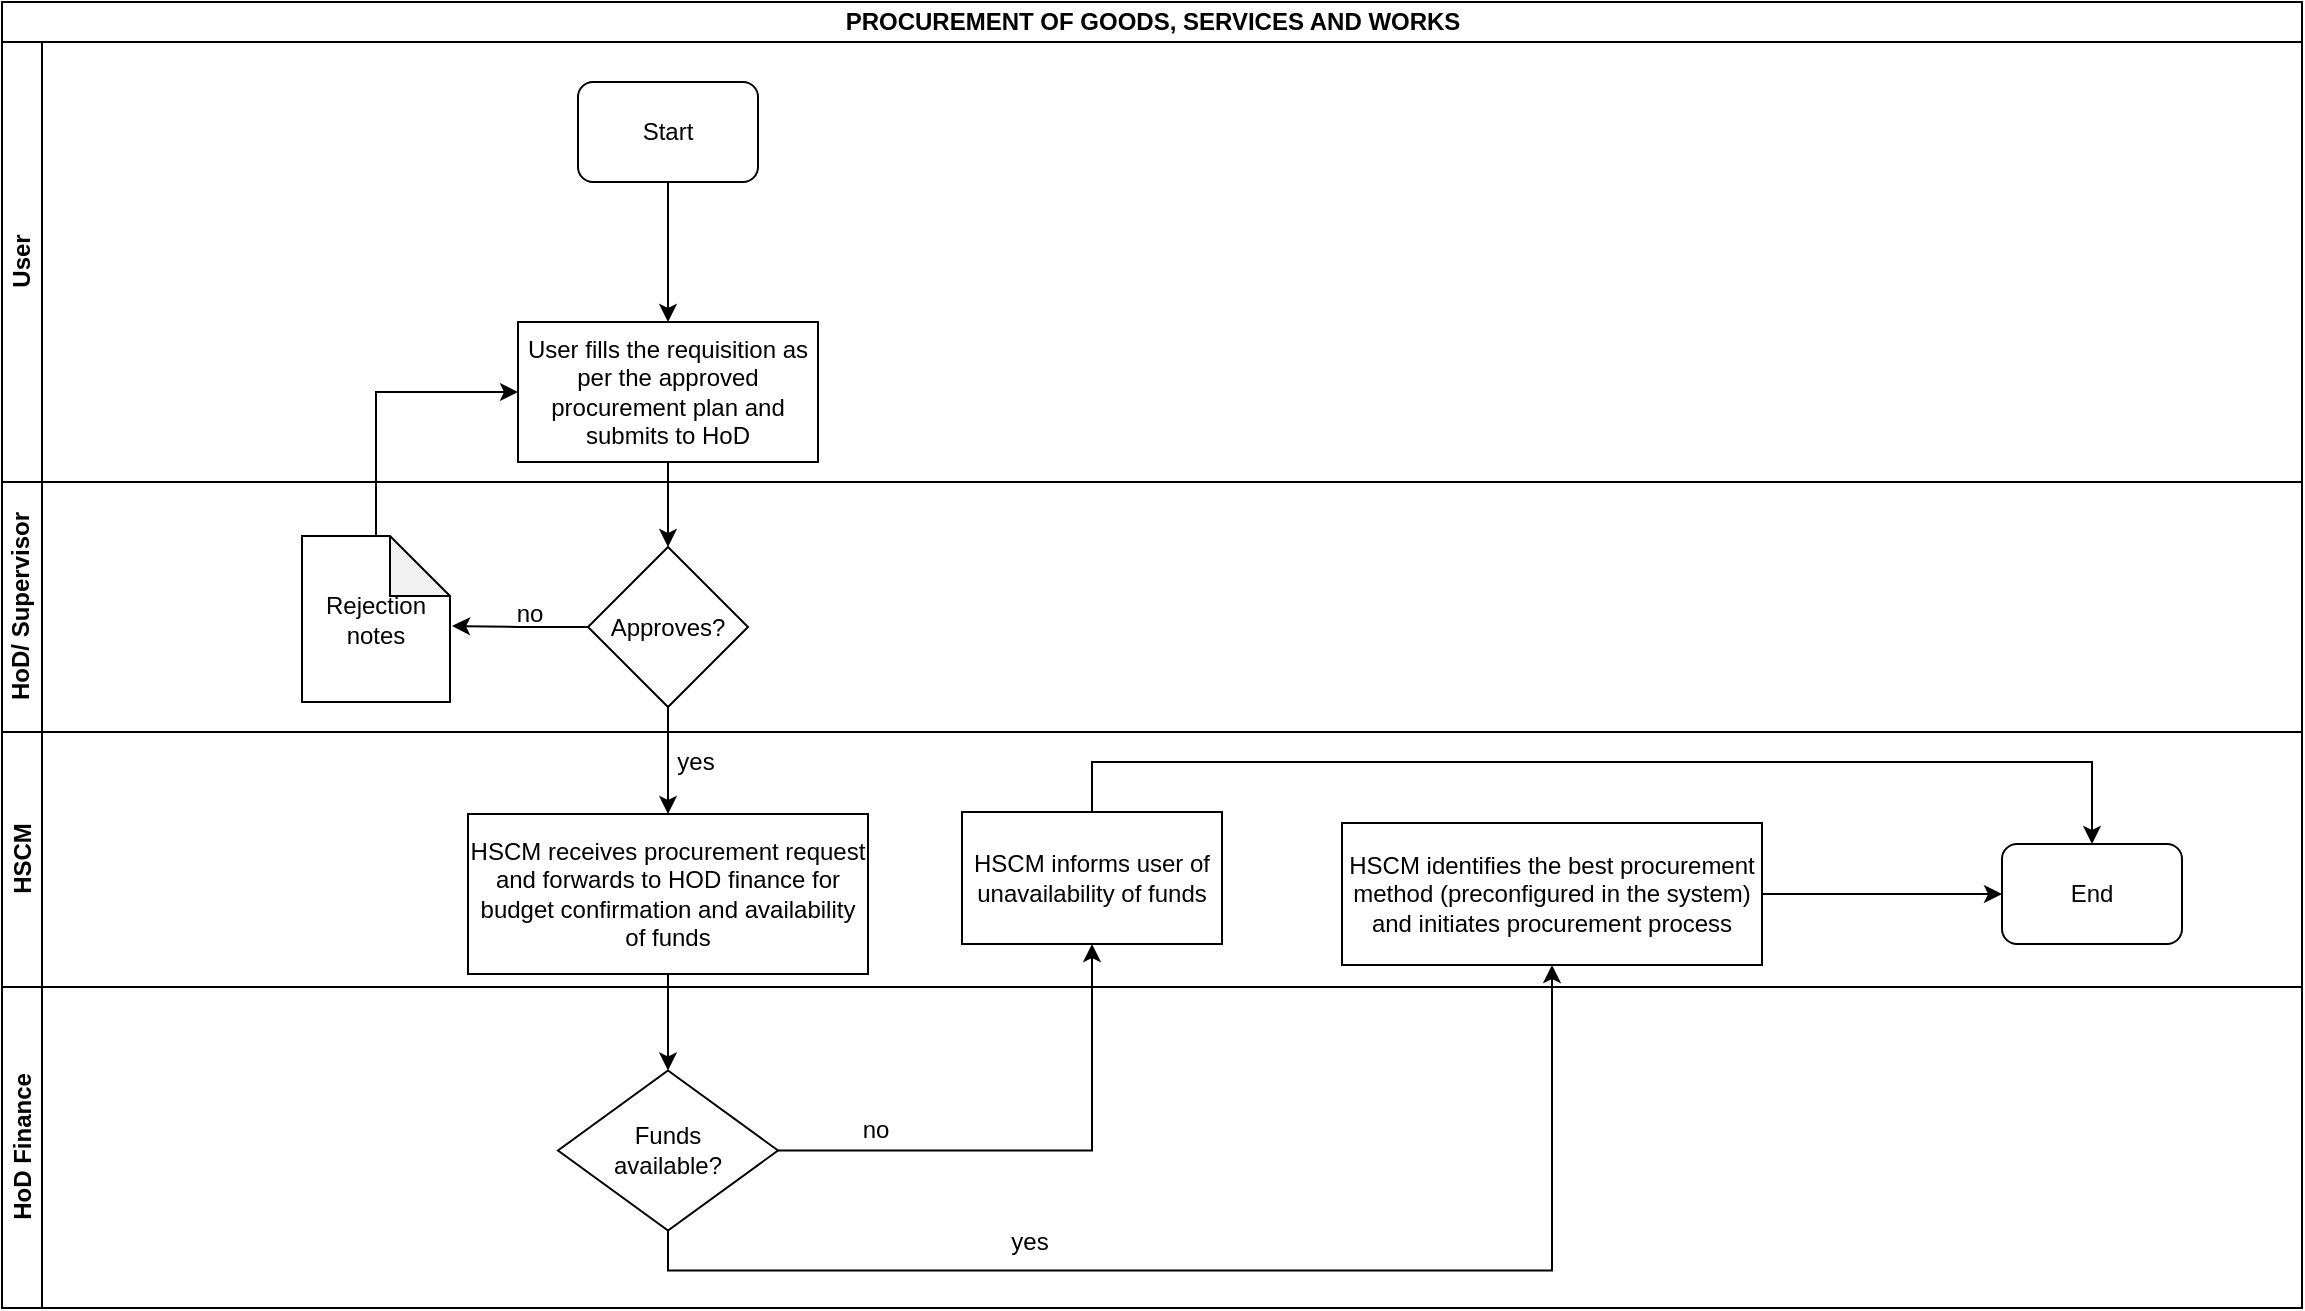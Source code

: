 <mxfile version="14.0.0" type="github">
  <diagram id="jesvzsV6G7X0xek4dLhK" name="Page-1">
    <mxGraphModel dx="1038" dy="547" grid="1" gridSize="10" guides="1" tooltips="1" connect="1" arrows="1" fold="1" page="1" pageScale="1" pageWidth="1169" pageHeight="827" math="0" shadow="0">
      <root>
        <mxCell id="0" />
        <mxCell id="1" parent="0" />
        <mxCell id="IUnoVWmaFJZGCMUDejoO-1" value="PROCUREMENT OF GOODS, SERVICES AND WORKS" style="swimlane;html=1;childLayout=stackLayout;resizeParent=1;resizeParentMax=0;horizontal=1;startSize=20;horizontalStack=0;" vertex="1" parent="1">
          <mxGeometry x="10" y="10" width="1150" height="653" as="geometry" />
        </mxCell>
        <mxCell id="IUnoVWmaFJZGCMUDejoO-2" value="User" style="swimlane;html=1;startSize=20;horizontal=0;" vertex="1" parent="IUnoVWmaFJZGCMUDejoO-1">
          <mxGeometry y="20" width="1150" height="220" as="geometry" />
        </mxCell>
        <mxCell id="IUnoVWmaFJZGCMUDejoO-3" value="Start" style="rounded=1;whiteSpace=wrap;html=1;" vertex="1" parent="IUnoVWmaFJZGCMUDejoO-2">
          <mxGeometry x="288" y="20" width="90" height="50" as="geometry" />
        </mxCell>
        <mxCell id="IUnoVWmaFJZGCMUDejoO-4" value="User fills the requisition as per the approved procurement plan and submits to HoD" style="rounded=0;whiteSpace=wrap;html=1;" vertex="1" parent="IUnoVWmaFJZGCMUDejoO-2">
          <mxGeometry x="258" y="140" width="150" height="70" as="geometry" />
        </mxCell>
        <mxCell id="IUnoVWmaFJZGCMUDejoO-5" value="" style="edgeStyle=orthogonalEdgeStyle;rounded=0;orthogonalLoop=1;jettySize=auto;html=1;entryX=0.5;entryY=0;entryDx=0;entryDy=0;" edge="1" parent="IUnoVWmaFJZGCMUDejoO-2" source="IUnoVWmaFJZGCMUDejoO-3" target="IUnoVWmaFJZGCMUDejoO-4">
          <mxGeometry relative="1" as="geometry">
            <mxPoint x="333" y="145" as="targetPoint" />
          </mxGeometry>
        </mxCell>
        <mxCell id="IUnoVWmaFJZGCMUDejoO-6" value="" style="edgeStyle=orthogonalEdgeStyle;rounded=0;orthogonalLoop=1;jettySize=auto;html=1;" edge="1" parent="IUnoVWmaFJZGCMUDejoO-1" source="IUnoVWmaFJZGCMUDejoO-4" target="IUnoVWmaFJZGCMUDejoO-12">
          <mxGeometry relative="1" as="geometry">
            <mxPoint x="333" y="300" as="targetPoint" />
          </mxGeometry>
        </mxCell>
        <mxCell id="IUnoVWmaFJZGCMUDejoO-7" value="" style="edgeStyle=orthogonalEdgeStyle;rounded=0;orthogonalLoop=1;jettySize=auto;html=1;" edge="1" parent="IUnoVWmaFJZGCMUDejoO-1" source="IUnoVWmaFJZGCMUDejoO-12" target="IUnoVWmaFJZGCMUDejoO-16">
          <mxGeometry relative="1" as="geometry" />
        </mxCell>
        <mxCell id="IUnoVWmaFJZGCMUDejoO-8" value="" style="edgeStyle=orthogonalEdgeStyle;rounded=0;orthogonalLoop=1;jettySize=auto;html=1;entryX=0;entryY=0.5;entryDx=0;entryDy=0;" edge="1" parent="IUnoVWmaFJZGCMUDejoO-1" source="IUnoVWmaFJZGCMUDejoO-13" target="IUnoVWmaFJZGCMUDejoO-4">
          <mxGeometry relative="1" as="geometry">
            <mxPoint x="187" y="185.5" as="targetPoint" />
            <Array as="points">
              <mxPoint x="187" y="195" />
            </Array>
          </mxGeometry>
        </mxCell>
        <mxCell id="IUnoVWmaFJZGCMUDejoO-9" value="" style="edgeStyle=orthogonalEdgeStyle;rounded=0;orthogonalLoop=1;jettySize=auto;html=1;" edge="1" parent="IUnoVWmaFJZGCMUDejoO-1" source="IUnoVWmaFJZGCMUDejoO-16" target="IUnoVWmaFJZGCMUDejoO-24">
          <mxGeometry relative="1" as="geometry" />
        </mxCell>
        <mxCell id="IUnoVWmaFJZGCMUDejoO-10" value="" style="edgeStyle=orthogonalEdgeStyle;rounded=0;orthogonalLoop=1;jettySize=auto;html=1;exitX=0.5;exitY=1;exitDx=0;exitDy=0;" edge="1" parent="IUnoVWmaFJZGCMUDejoO-1" source="IUnoVWmaFJZGCMUDejoO-24" target="IUnoVWmaFJZGCMUDejoO-18">
          <mxGeometry relative="1" as="geometry" />
        </mxCell>
        <mxCell id="IUnoVWmaFJZGCMUDejoO-11" value="HoD/ Supervisor" style="swimlane;html=1;startSize=20;horizontal=0;" vertex="1" parent="IUnoVWmaFJZGCMUDejoO-1">
          <mxGeometry y="240" width="1150" height="125" as="geometry" />
        </mxCell>
        <mxCell id="IUnoVWmaFJZGCMUDejoO-12" value="Approves?" style="rhombus;whiteSpace=wrap;html=1;" vertex="1" parent="IUnoVWmaFJZGCMUDejoO-11">
          <mxGeometry x="293" y="32.5" width="80" height="80" as="geometry" />
        </mxCell>
        <mxCell id="IUnoVWmaFJZGCMUDejoO-13" value="Rejection notes" style="shape=note;whiteSpace=wrap;html=1;backgroundOutline=1;darkOpacity=0.05;" vertex="1" parent="IUnoVWmaFJZGCMUDejoO-11">
          <mxGeometry x="150" y="27" width="74" height="83" as="geometry" />
        </mxCell>
        <mxCell id="IUnoVWmaFJZGCMUDejoO-14" value="" style="edgeStyle=orthogonalEdgeStyle;rounded=0;orthogonalLoop=1;jettySize=auto;html=1;entryX=1.014;entryY=0.542;entryDx=0;entryDy=0;entryPerimeter=0;exitX=0;exitY=0.5;exitDx=0;exitDy=0;" edge="1" parent="IUnoVWmaFJZGCMUDejoO-11" source="IUnoVWmaFJZGCMUDejoO-12" target="IUnoVWmaFJZGCMUDejoO-13">
          <mxGeometry relative="1" as="geometry">
            <mxPoint x="293" y="75.5" as="sourcePoint" />
            <mxPoint x="244" y="90" as="targetPoint" />
          </mxGeometry>
        </mxCell>
        <mxCell id="IUnoVWmaFJZGCMUDejoO-15" value="HSCM" style="swimlane;html=1;startSize=20;horizontal=0;" vertex="1" parent="IUnoVWmaFJZGCMUDejoO-1">
          <mxGeometry y="365" width="1150" height="127.5" as="geometry" />
        </mxCell>
        <mxCell id="IUnoVWmaFJZGCMUDejoO-16" value="HSCM receives procurement request and forwards to HOD finance for budget confirmation and availability of funds" style="whiteSpace=wrap;html=1;" vertex="1" parent="IUnoVWmaFJZGCMUDejoO-15">
          <mxGeometry x="233" y="41" width="200" height="80" as="geometry" />
        </mxCell>
        <mxCell id="IUnoVWmaFJZGCMUDejoO-17" value="yes" style="text;html=1;strokeColor=none;fillColor=none;align=center;verticalAlign=middle;whiteSpace=wrap;rounded=0;" vertex="1" parent="IUnoVWmaFJZGCMUDejoO-15">
          <mxGeometry x="327" y="5" width="40" height="20" as="geometry" />
        </mxCell>
        <mxCell id="IUnoVWmaFJZGCMUDejoO-18" value="HSCM identifies the best procurement method (preconfigured in the system) and initiates procurement process" style="whiteSpace=wrap;html=1;" vertex="1" parent="IUnoVWmaFJZGCMUDejoO-15">
          <mxGeometry x="670" y="45.5" width="210" height="71" as="geometry" />
        </mxCell>
        <mxCell id="IUnoVWmaFJZGCMUDejoO-19" value="End" style="rounded=1;whiteSpace=wrap;html=1;" vertex="1" parent="IUnoVWmaFJZGCMUDejoO-15">
          <mxGeometry x="1000" y="56" width="90" height="50" as="geometry" />
        </mxCell>
        <mxCell id="IUnoVWmaFJZGCMUDejoO-20" value="" style="edgeStyle=orthogonalEdgeStyle;rounded=0;orthogonalLoop=1;jettySize=auto;html=1;entryX=0;entryY=0.5;entryDx=0;entryDy=0;" edge="1" parent="IUnoVWmaFJZGCMUDejoO-15" source="IUnoVWmaFJZGCMUDejoO-18" target="IUnoVWmaFJZGCMUDejoO-19">
          <mxGeometry relative="1" as="geometry">
            <mxPoint x="1005" y="81" as="targetPoint" />
          </mxGeometry>
        </mxCell>
        <mxCell id="IUnoVWmaFJZGCMUDejoO-21" value="HSCM informs user of unavailability of funds" style="whiteSpace=wrap;html=1;" vertex="1" parent="IUnoVWmaFJZGCMUDejoO-15">
          <mxGeometry x="480" y="40" width="130" height="66" as="geometry" />
        </mxCell>
        <mxCell id="IUnoVWmaFJZGCMUDejoO-22" value="" style="edgeStyle=orthogonalEdgeStyle;rounded=0;orthogonalLoop=1;jettySize=auto;html=1;entryX=0.5;entryY=0;entryDx=0;entryDy=0;" edge="1" parent="IUnoVWmaFJZGCMUDejoO-15" source="IUnoVWmaFJZGCMUDejoO-21" target="IUnoVWmaFJZGCMUDejoO-19">
          <mxGeometry relative="1" as="geometry">
            <mxPoint x="545" y="-33" as="targetPoint" />
            <Array as="points">
              <mxPoint x="545" y="15" />
              <mxPoint x="1045" y="15" />
            </Array>
          </mxGeometry>
        </mxCell>
        <mxCell id="IUnoVWmaFJZGCMUDejoO-23" value="HoD Finance" style="swimlane;html=1;startSize=20;horizontal=0;" vertex="1" parent="IUnoVWmaFJZGCMUDejoO-1">
          <mxGeometry y="492.5" width="1150" height="160.5" as="geometry" />
        </mxCell>
        <mxCell id="IUnoVWmaFJZGCMUDejoO-24" value="&lt;div&gt;Funds &lt;br&gt;&lt;/div&gt;&lt;div&gt;available?&lt;/div&gt;" style="rhombus;whiteSpace=wrap;html=1;" vertex="1" parent="IUnoVWmaFJZGCMUDejoO-23">
          <mxGeometry x="278" y="41.75" width="110" height="80" as="geometry" />
        </mxCell>
        <mxCell id="IUnoVWmaFJZGCMUDejoO-25" value="yes" style="text;html=1;strokeColor=none;fillColor=none;align=center;verticalAlign=middle;whiteSpace=wrap;rounded=0;" vertex="1" parent="IUnoVWmaFJZGCMUDejoO-23">
          <mxGeometry x="494" y="117.5" width="40" height="20" as="geometry" />
        </mxCell>
        <mxCell id="IUnoVWmaFJZGCMUDejoO-26" value="" style="edgeStyle=orthogonalEdgeStyle;rounded=0;orthogonalLoop=1;jettySize=auto;html=1;" edge="1" parent="IUnoVWmaFJZGCMUDejoO-1" source="IUnoVWmaFJZGCMUDejoO-24" target="IUnoVWmaFJZGCMUDejoO-21">
          <mxGeometry relative="1" as="geometry" />
        </mxCell>
        <mxCell id="IUnoVWmaFJZGCMUDejoO-27" value="no" style="text;html=1;strokeColor=none;fillColor=none;align=center;verticalAlign=middle;whiteSpace=wrap;rounded=0;" vertex="1" parent="1">
          <mxGeometry x="254" y="306" width="40" height="20" as="geometry" />
        </mxCell>
        <mxCell id="IUnoVWmaFJZGCMUDejoO-28" value="no" style="text;html=1;strokeColor=none;fillColor=none;align=center;verticalAlign=middle;whiteSpace=wrap;rounded=0;" vertex="1" parent="1">
          <mxGeometry x="427" y="564" width="40" height="20" as="geometry" />
        </mxCell>
      </root>
    </mxGraphModel>
  </diagram>
</mxfile>
